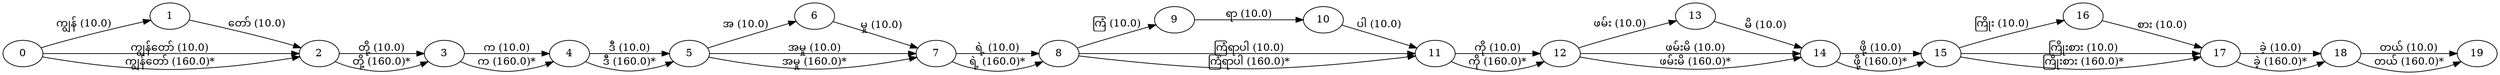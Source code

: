 digraph DAG {
  rankdir=LR;
  0 -> 1 [label="ကျွန် (10.0)"];
  0 -> 2 [label="ကျွန်တော် (10.0)"];
  0 -> 2 [label="ကျွန်တော် (160.0)*"];
  1 -> 2 [label="တော် (10.0)"];
  2 -> 3 [label="တို့ (10.0)"];
  2 -> 3 [label="တို့ (160.0)*"];
  3 -> 4 [label="က (10.0)"];
  3 -> 4 [label="က (160.0)*"];
  4 -> 5 [label="ဒီ (10.0)"];
  4 -> 5 [label="ဒီ (160.0)*"];
  5 -> 6 [label="အ (10.0)"];
  5 -> 7 [label="အမှု (10.0)"];
  5 -> 7 [label="အမှု (160.0)*"];
  6 -> 7 [label="မှု (10.0)"];
  7 -> 8 [label="ရဲ့ (10.0)"];
  7 -> 8 [label="ရဲ့ (160.0)*"];
  8 -> 9 [label="ကြံ (10.0)"];
  8 -> 11 [label="ကြံရာပါ (10.0)"];
  8 -> 11 [label="ကြံရာပါ (160.0)*"];
  9 -> 10 [label="ရာ (10.0)"];
  10 -> 11 [label="ပါ (10.0)"];
  11 -> 12 [label="ကို (10.0)"];
  11 -> 12 [label="ကို (160.0)*"];
  12 -> 13 [label="ဖမ်း (10.0)"];
  12 -> 14 [label="ဖမ်းမိ (10.0)"];
  12 -> 14 [label="ဖမ်းမိ (160.0)*"];
  13 -> 14 [label="မိ (10.0)"];
  14 -> 15 [label="ဖို့ (10.0)"];
  14 -> 15 [label="ဖို့ (160.0)*"];
  15 -> 16 [label="ကြိုး (10.0)"];
  15 -> 17 [label="ကြိုးစား (10.0)"];
  15 -> 17 [label="ကြိုးစား (160.0)*"];
  16 -> 17 [label="စား (10.0)"];
  17 -> 18 [label="ခဲ့ (10.0)"];
  17 -> 18 [label="ခဲ့ (160.0)*"];
  18 -> 19 [label="တယ် (10.0)"];
  18 -> 19 [label="တယ် (160.0)*"];
}